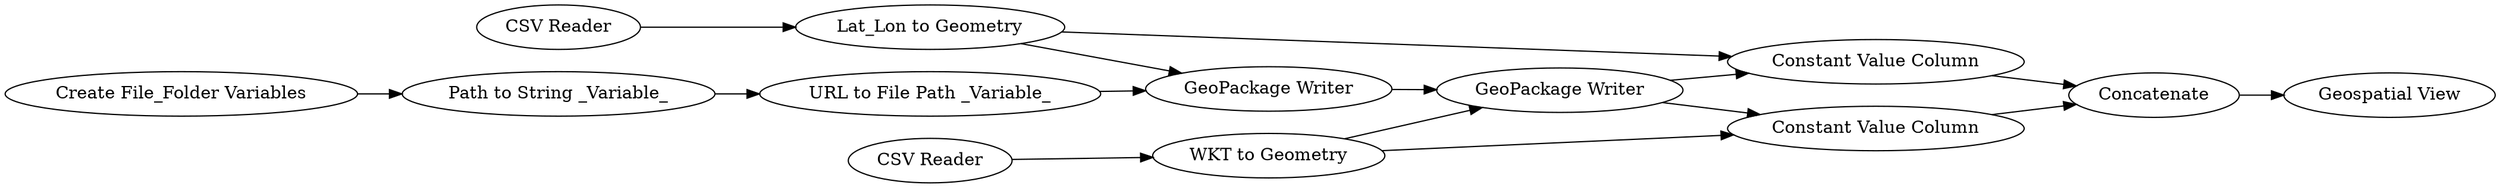 digraph {
	"970090555170505342_14" [label="WKT to Geometry"]
	"970090555170505342_10" [label="GeoPackage Writer"]
	"-5700987846974596619_18" [label="URL to File Path _Variable_"]
	"-5700987846974596619_17" [label="Path to String _Variable_"]
	"970090555170505342_20" [label="Geospatial View"]
	"970090555170505342_11" [label="CSV Reader"]
	"970090555170505342_12" [label="CSV Reader"]
	"-5700987846974596619_16" [label="Create File_Folder Variables"]
	"970090555170505342_3" [label=Concatenate]
	"970090555170505342_7" [label="Constant Value Column"]
	"970090555170505342_6" [label="Constant Value Column"]
	"970090555170505342_8" [label="GeoPackage Writer"]
	"970090555170505342_13" [label="Lat_Lon to Geometry"]
	"970090555170505342_14" -> "970090555170505342_10"
	"970090555170505342_7" -> "970090555170505342_3"
	"970090555170505342_3" -> "970090555170505342_20"
	"-5700987846974596619_18" -> "970090555170505342_8"
	"970090555170505342_13" -> "970090555170505342_8"
	"970090555170505342_8" -> "970090555170505342_10"
	"970090555170505342_14" -> "970090555170505342_6"
	"970090555170505342_10" -> "970090555170505342_6"
	"-5700987846974596619_16" -> "-5700987846974596619_17"
	"970090555170505342_11" -> "970090555170505342_13"
	"970090555170505342_12" -> "970090555170505342_14"
	"970090555170505342_6" -> "970090555170505342_3"
	"970090555170505342_13" -> "970090555170505342_7"
	"-5700987846974596619_17" -> "-5700987846974596619_18"
	"970090555170505342_10" -> "970090555170505342_7"
	rankdir=LR
}

